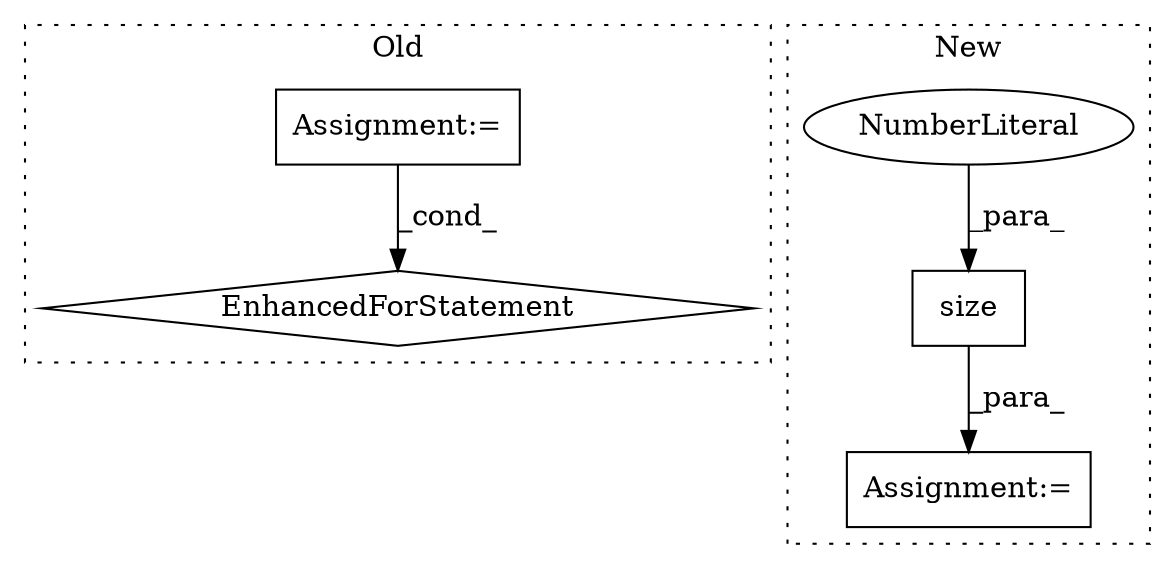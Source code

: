 digraph G {
subgraph cluster0 {
1 [label="EnhancedForStatement" a="70" s="5789,5865" l="53,2" shape="diamond"];
4 [label="Assignment:=" a="7" s="5789,5865" l="53,2" shape="box"];
label = "Old";
style="dotted";
}
subgraph cluster1 {
2 [label="size" a="32" s="6634,6640" l="5,1" shape="box"];
3 [label="Assignment:=" a="7" s="6652" l="1" shape="box"];
5 [label="NumberLiteral" a="34" s="6639" l="1" shape="ellipse"];
label = "New";
style="dotted";
}
2 -> 3 [label="_para_"];
4 -> 1 [label="_cond_"];
5 -> 2 [label="_para_"];
}